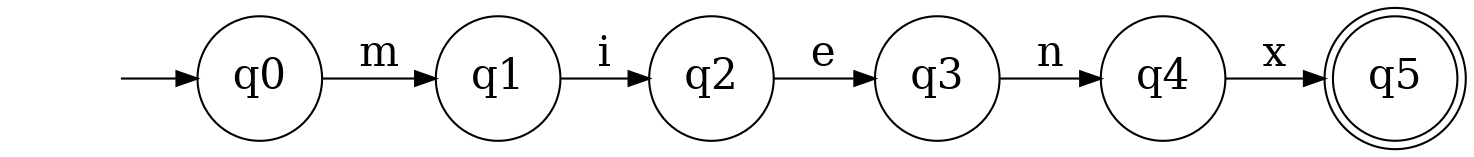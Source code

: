 digraph "automatas/Palabras_reservadas/cosomienx" {
	graph [rankdir=LR]
	node [fontsize=20]
	edge [fontsize="20pt"]
	"" [label="" shape=plaintext]
	q5 [label=q5 shape=doublecircle]
	q3 [label=q3 shape=circle]
	q4 [label=q4 shape=circle]
	q2 [label=q2 shape=circle]
	q0 [label=q0 shape=circle]
	q1 [label=q1 shape=circle]
	"" -> q0 [label=""]
	q0 -> q1 [label=m]
	q1 -> q2 [label=i]
	q2 -> q3 [label=e]
	q3 -> q4 [label=n]
	q4 -> q5 [label=x]
}
